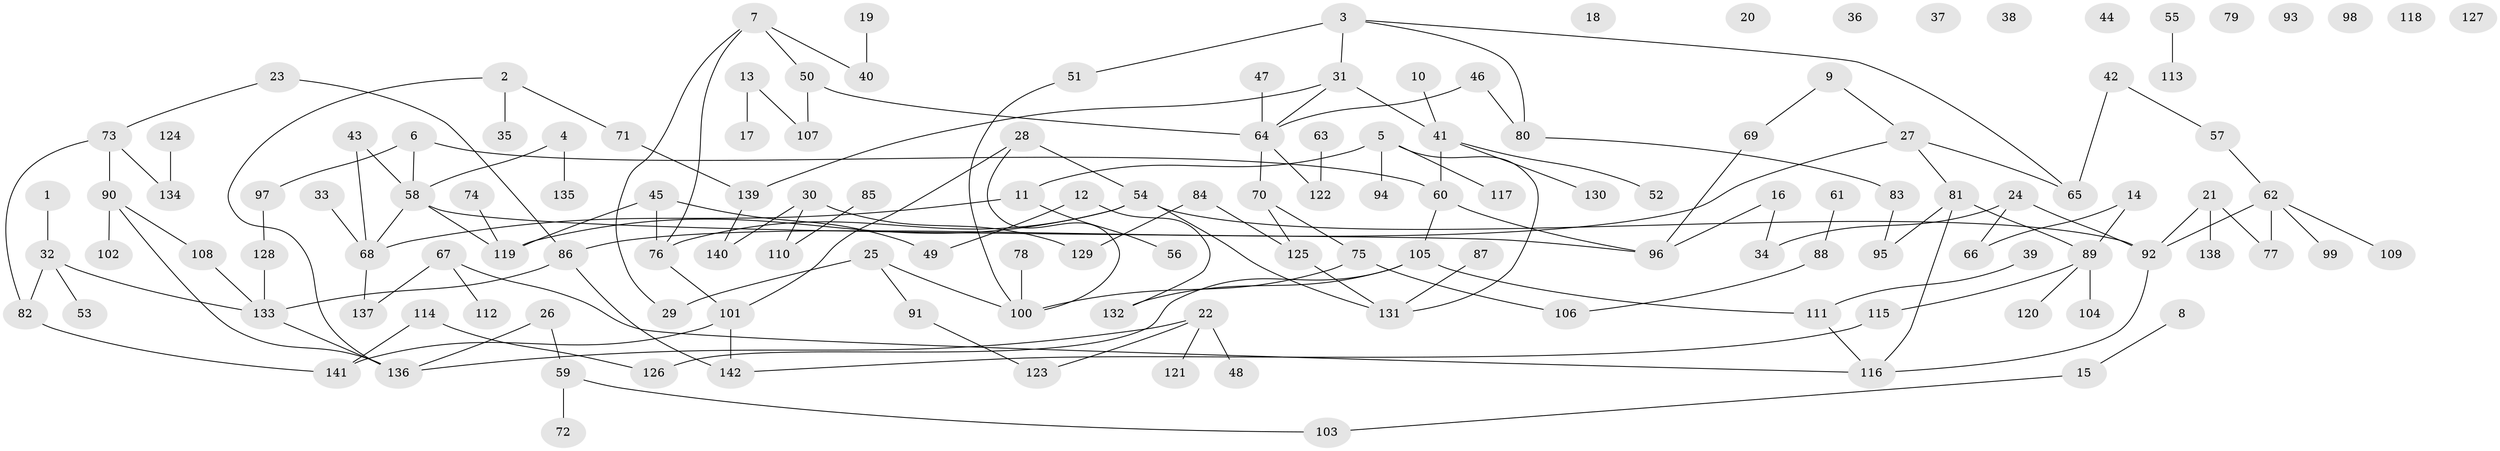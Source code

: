 // coarse degree distribution, {1: 0.297029702970297, 3: 0.13861386138613863, 5: 0.10891089108910891, 2: 0.19801980198019803, 6: 0.019801980198019802, 4: 0.0891089108910891, 0: 0.1188118811881188, 7: 0.0297029702970297}
// Generated by graph-tools (version 1.1) at 2025/23/03/03/25 07:23:27]
// undirected, 142 vertices, 161 edges
graph export_dot {
graph [start="1"]
  node [color=gray90,style=filled];
  1;
  2;
  3;
  4;
  5;
  6;
  7;
  8;
  9;
  10;
  11;
  12;
  13;
  14;
  15;
  16;
  17;
  18;
  19;
  20;
  21;
  22;
  23;
  24;
  25;
  26;
  27;
  28;
  29;
  30;
  31;
  32;
  33;
  34;
  35;
  36;
  37;
  38;
  39;
  40;
  41;
  42;
  43;
  44;
  45;
  46;
  47;
  48;
  49;
  50;
  51;
  52;
  53;
  54;
  55;
  56;
  57;
  58;
  59;
  60;
  61;
  62;
  63;
  64;
  65;
  66;
  67;
  68;
  69;
  70;
  71;
  72;
  73;
  74;
  75;
  76;
  77;
  78;
  79;
  80;
  81;
  82;
  83;
  84;
  85;
  86;
  87;
  88;
  89;
  90;
  91;
  92;
  93;
  94;
  95;
  96;
  97;
  98;
  99;
  100;
  101;
  102;
  103;
  104;
  105;
  106;
  107;
  108;
  109;
  110;
  111;
  112;
  113;
  114;
  115;
  116;
  117;
  118;
  119;
  120;
  121;
  122;
  123;
  124;
  125;
  126;
  127;
  128;
  129;
  130;
  131;
  132;
  133;
  134;
  135;
  136;
  137;
  138;
  139;
  140;
  141;
  142;
  1 -- 32;
  2 -- 35;
  2 -- 71;
  2 -- 136;
  3 -- 31;
  3 -- 51;
  3 -- 65;
  3 -- 80;
  4 -- 58;
  4 -- 135;
  5 -- 11;
  5 -- 94;
  5 -- 117;
  5 -- 131;
  6 -- 58;
  6 -- 60;
  6 -- 97;
  7 -- 29;
  7 -- 40;
  7 -- 50;
  7 -- 76;
  8 -- 15;
  9 -- 27;
  9 -- 69;
  10 -- 41;
  11 -- 56;
  11 -- 68;
  12 -- 49;
  12 -- 132;
  13 -- 17;
  13 -- 107;
  14 -- 66;
  14 -- 89;
  15 -- 103;
  16 -- 34;
  16 -- 96;
  19 -- 40;
  21 -- 77;
  21 -- 92;
  21 -- 138;
  22 -- 48;
  22 -- 121;
  22 -- 123;
  22 -- 136;
  23 -- 73;
  23 -- 86;
  24 -- 34;
  24 -- 66;
  24 -- 92;
  25 -- 29;
  25 -- 91;
  25 -- 100;
  26 -- 59;
  26 -- 136;
  27 -- 65;
  27 -- 81;
  27 -- 86;
  28 -- 54;
  28 -- 100;
  28 -- 101;
  30 -- 110;
  30 -- 129;
  30 -- 140;
  31 -- 41;
  31 -- 64;
  31 -- 139;
  32 -- 53;
  32 -- 82;
  32 -- 133;
  33 -- 68;
  39 -- 111;
  41 -- 52;
  41 -- 60;
  41 -- 130;
  42 -- 57;
  42 -- 65;
  43 -- 58;
  43 -- 68;
  45 -- 49;
  45 -- 76;
  45 -- 119;
  46 -- 64;
  46 -- 80;
  47 -- 64;
  50 -- 64;
  50 -- 107;
  51 -- 100;
  54 -- 76;
  54 -- 92;
  54 -- 119;
  54 -- 131;
  55 -- 113;
  57 -- 62;
  58 -- 68;
  58 -- 96;
  58 -- 119;
  59 -- 72;
  59 -- 103;
  60 -- 96;
  60 -- 105;
  61 -- 88;
  62 -- 77;
  62 -- 92;
  62 -- 99;
  62 -- 109;
  63 -- 122;
  64 -- 70;
  64 -- 122;
  67 -- 112;
  67 -- 116;
  67 -- 137;
  68 -- 137;
  69 -- 96;
  70 -- 75;
  70 -- 125;
  71 -- 139;
  73 -- 82;
  73 -- 90;
  73 -- 134;
  74 -- 119;
  75 -- 100;
  75 -- 106;
  76 -- 101;
  78 -- 100;
  80 -- 83;
  81 -- 89;
  81 -- 95;
  81 -- 116;
  82 -- 141;
  83 -- 95;
  84 -- 125;
  84 -- 129;
  85 -- 110;
  86 -- 133;
  86 -- 142;
  87 -- 131;
  88 -- 106;
  89 -- 104;
  89 -- 115;
  89 -- 120;
  90 -- 102;
  90 -- 108;
  90 -- 136;
  91 -- 123;
  92 -- 116;
  97 -- 128;
  101 -- 141;
  101 -- 142;
  105 -- 111;
  105 -- 126;
  105 -- 132;
  108 -- 133;
  111 -- 116;
  114 -- 126;
  114 -- 141;
  115 -- 142;
  124 -- 134;
  125 -- 131;
  128 -- 133;
  133 -- 136;
  139 -- 140;
}
